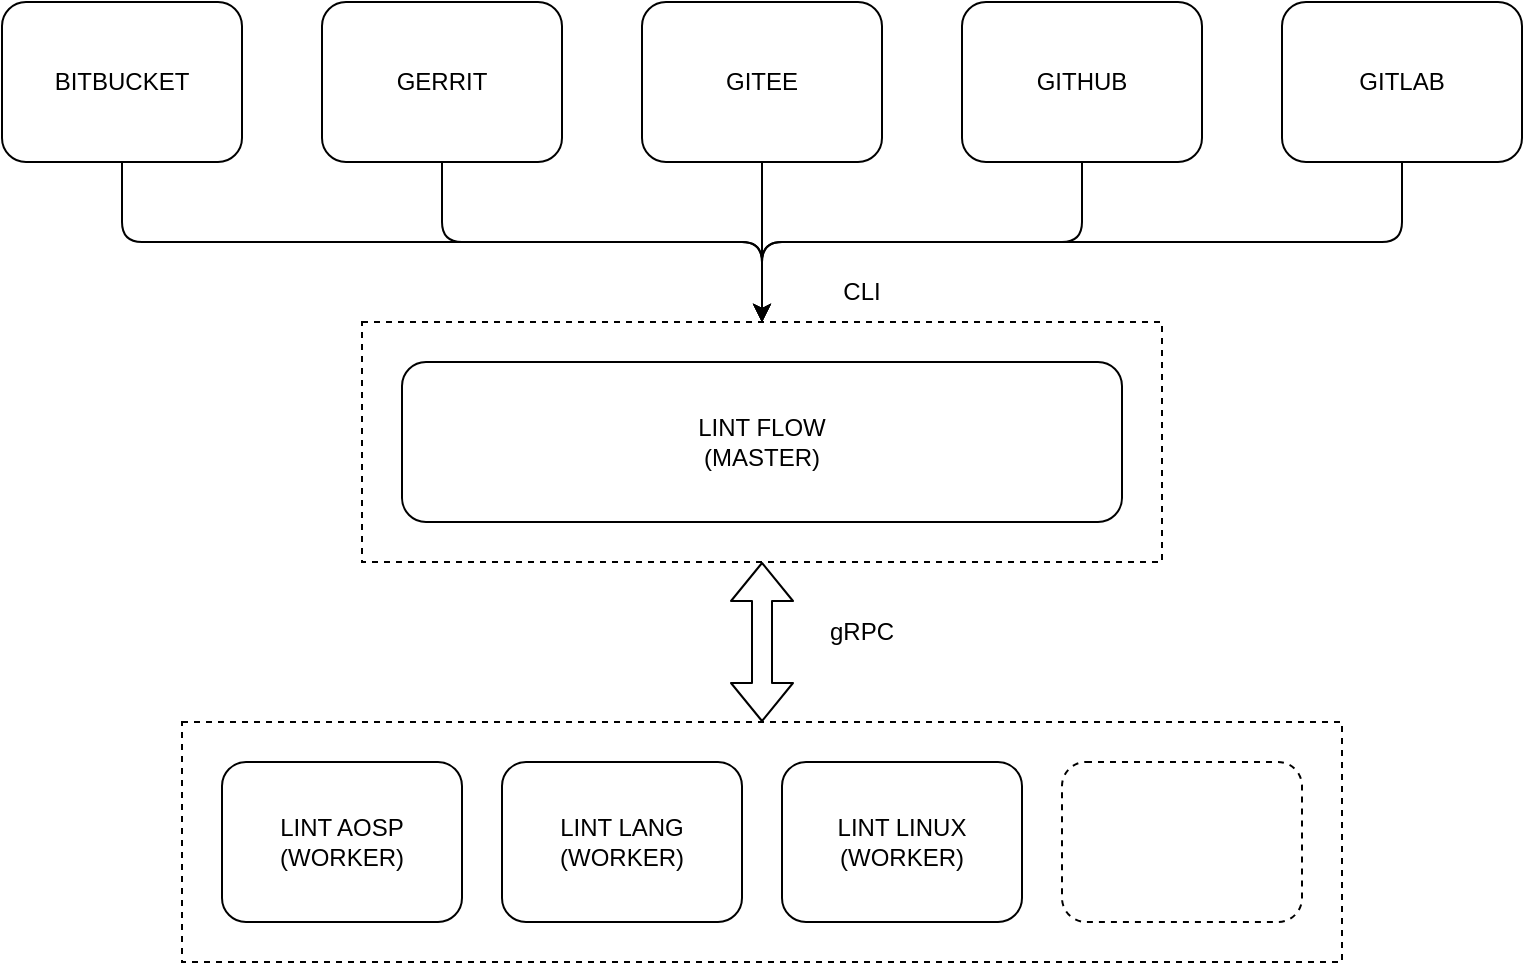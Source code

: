 <mxfile>
    <diagram id="6hGFLwfOUW9BJ-s0fimq" name="Page-1">
        <mxGraphModel dx="2489" dy="812" grid="1" gridSize="10" guides="1" tooltips="1" connect="1" arrows="1" fold="1" page="1" pageScale="1" pageWidth="827" pageHeight="1169" math="0" shadow="0">
            <root>
                <mxCell id="0"/>
                <mxCell id="1" parent="0"/>
                <mxCell id="27" value="" style="rounded=0;whiteSpace=wrap;html=1;dashed=1;" parent="1" vertex="1">
                    <mxGeometry x="140" y="190" width="400" height="120" as="geometry"/>
                </mxCell>
                <mxCell id="22" value="" style="rounded=0;whiteSpace=wrap;html=1;dashed=1;" parent="1" vertex="1">
                    <mxGeometry x="50" y="390" width="580" height="120" as="geometry"/>
                </mxCell>
                <mxCell id="2" value="&lt;span&gt;BITBUCKET&lt;/span&gt;" style="rounded=1;whiteSpace=wrap;html=1;" parent="1" vertex="1">
                    <mxGeometry x="-40" y="30" width="120" height="80" as="geometry"/>
                </mxCell>
                <mxCell id="3" value="&lt;span&gt;GERRIT&lt;/span&gt;" style="rounded=1;whiteSpace=wrap;html=1;" parent="1" vertex="1">
                    <mxGeometry x="120" y="30" width="120" height="80" as="geometry"/>
                </mxCell>
                <mxCell id="4" value="&lt;span&gt;GITEE&lt;/span&gt;" style="rounded=1;whiteSpace=wrap;html=1;" parent="1" vertex="1">
                    <mxGeometry x="280" y="30" width="120" height="80" as="geometry"/>
                </mxCell>
                <mxCell id="6" value="GITHUB" style="rounded=1;whiteSpace=wrap;html=1;" parent="1" vertex="1">
                    <mxGeometry x="440" y="30" width="120" height="80" as="geometry"/>
                </mxCell>
                <mxCell id="7" value="LINT FLOW&lt;br&gt;(MASTER)" style="rounded=1;whiteSpace=wrap;html=1;" parent="1" vertex="1">
                    <mxGeometry x="160" y="210" width="360" height="80" as="geometry"/>
                </mxCell>
                <mxCell id="9" value="" style="edgeStyle=elbowEdgeStyle;elbow=vertical;endArrow=classic;html=1;exitX=0.5;exitY=1;exitDx=0;exitDy=0;entryX=0.5;entryY=0;entryDx=0;entryDy=0;" parent="1" source="2" target="27" edge="1">
                    <mxGeometry width="50" height="50" relative="1" as="geometry">
                        <mxPoint x="170" y="480" as="sourcePoint"/>
                        <mxPoint x="220" y="430" as="targetPoint"/>
                        <Array as="points">
                            <mxPoint x="220" y="150"/>
                        </Array>
                    </mxGeometry>
                </mxCell>
                <mxCell id="10" value="" style="edgeStyle=elbowEdgeStyle;elbow=vertical;endArrow=classic;html=1;exitX=0.5;exitY=1;exitDx=0;exitDy=0;entryX=0.5;entryY=0;entryDx=0;entryDy=0;" parent="1" source="3" target="27" edge="1">
                    <mxGeometry width="50" height="50" relative="1" as="geometry">
                        <mxPoint x="270" y="470" as="sourcePoint"/>
                        <mxPoint x="320" y="410" as="targetPoint"/>
                        <Array as="points">
                            <mxPoint x="300" y="150"/>
                        </Array>
                    </mxGeometry>
                </mxCell>
                <mxCell id="11" value="" style="edgeStyle=elbowEdgeStyle;elbow=vertical;endArrow=classic;html=1;exitX=0.5;exitY=1;exitDx=0;exitDy=0;entryX=0.5;entryY=0;entryDx=0;entryDy=0;" parent="1" source="4" target="27" edge="1">
                    <mxGeometry width="50" height="50" relative="1" as="geometry">
                        <mxPoint x="440" y="390" as="sourcePoint"/>
                        <mxPoint x="490" y="340" as="targetPoint"/>
                    </mxGeometry>
                </mxCell>
                <mxCell id="12" value="" style="edgeStyle=elbowEdgeStyle;elbow=vertical;endArrow=classic;html=1;exitX=0.5;exitY=1;exitDx=0;exitDy=0;entryX=0.5;entryY=0;entryDx=0;entryDy=0;" parent="1" source="6" target="27" edge="1">
                    <mxGeometry width="50" height="50" relative="1" as="geometry">
                        <mxPoint x="480" y="400" as="sourcePoint"/>
                        <mxPoint x="530" y="350" as="targetPoint"/>
                    </mxGeometry>
                </mxCell>
                <mxCell id="13" value="LINT LANG&lt;br&gt;(WORKER)" style="rounded=1;whiteSpace=wrap;html=1;" parent="1" vertex="1">
                    <mxGeometry x="210" y="410" width="120" height="80" as="geometry"/>
                </mxCell>
                <mxCell id="15" value="" style="rounded=1;whiteSpace=wrap;html=1;dashed=1;" parent="1" vertex="1">
                    <mxGeometry x="490" y="410" width="120" height="80" as="geometry"/>
                </mxCell>
                <mxCell id="23" value="" style="shape=flexArrow;endArrow=classic;startArrow=classic;html=1;entryX=0.5;entryY=1;entryDx=0;entryDy=0;exitX=0.5;exitY=0;exitDx=0;exitDy=0;" parent="1" source="22" target="27" edge="1">
                    <mxGeometry width="50" height="50" relative="1" as="geometry">
                        <mxPoint x="320" y="350" as="sourcePoint"/>
                        <mxPoint x="370" y="300" as="targetPoint"/>
                    </mxGeometry>
                </mxCell>
                <mxCell id="24" value="gRPC" style="text;html=1;strokeColor=none;fillColor=none;align=center;verticalAlign=middle;whiteSpace=wrap;rounded=0;" parent="1" vertex="1">
                    <mxGeometry x="350" y="330" width="80" height="30" as="geometry"/>
                </mxCell>
                <mxCell id="25" value="CLI" style="text;html=1;strokeColor=none;fillColor=none;align=center;verticalAlign=middle;whiteSpace=wrap;rounded=0;" parent="1" vertex="1">
                    <mxGeometry x="350" y="160" width="80" height="30" as="geometry"/>
                </mxCell>
                <mxCell id="31" value="LINT LINUX&lt;br&gt;(WORKER)" style="rounded=1;whiteSpace=wrap;html=1;" parent="1" vertex="1">
                    <mxGeometry x="350" y="410" width="120" height="80" as="geometry"/>
                </mxCell>
                <mxCell id="32" value="LINT AOSP&lt;br&gt;(WORKER)" style="rounded=1;whiteSpace=wrap;html=1;" parent="1" vertex="1">
                    <mxGeometry x="70" y="410" width="120" height="80" as="geometry"/>
                </mxCell>
                <mxCell id="33" value="&lt;span&gt;GITLAB&lt;/span&gt;" style="rounded=1;whiteSpace=wrap;html=1;" parent="1" vertex="1">
                    <mxGeometry x="600" y="30" width="120" height="80" as="geometry"/>
                </mxCell>
                <mxCell id="34" value="" style="edgeStyle=elbowEdgeStyle;elbow=vertical;endArrow=classic;html=1;exitX=0.5;exitY=1;exitDx=0;exitDy=0;entryX=0.5;entryY=0;entryDx=0;entryDy=0;" parent="1" source="33" target="27" edge="1">
                    <mxGeometry width="50" height="50" relative="1" as="geometry">
                        <mxPoint x="680" y="250" as="sourcePoint"/>
                        <mxPoint x="730" y="200" as="targetPoint"/>
                    </mxGeometry>
                </mxCell>
            </root>
        </mxGraphModel>
    </diagram>
</mxfile>